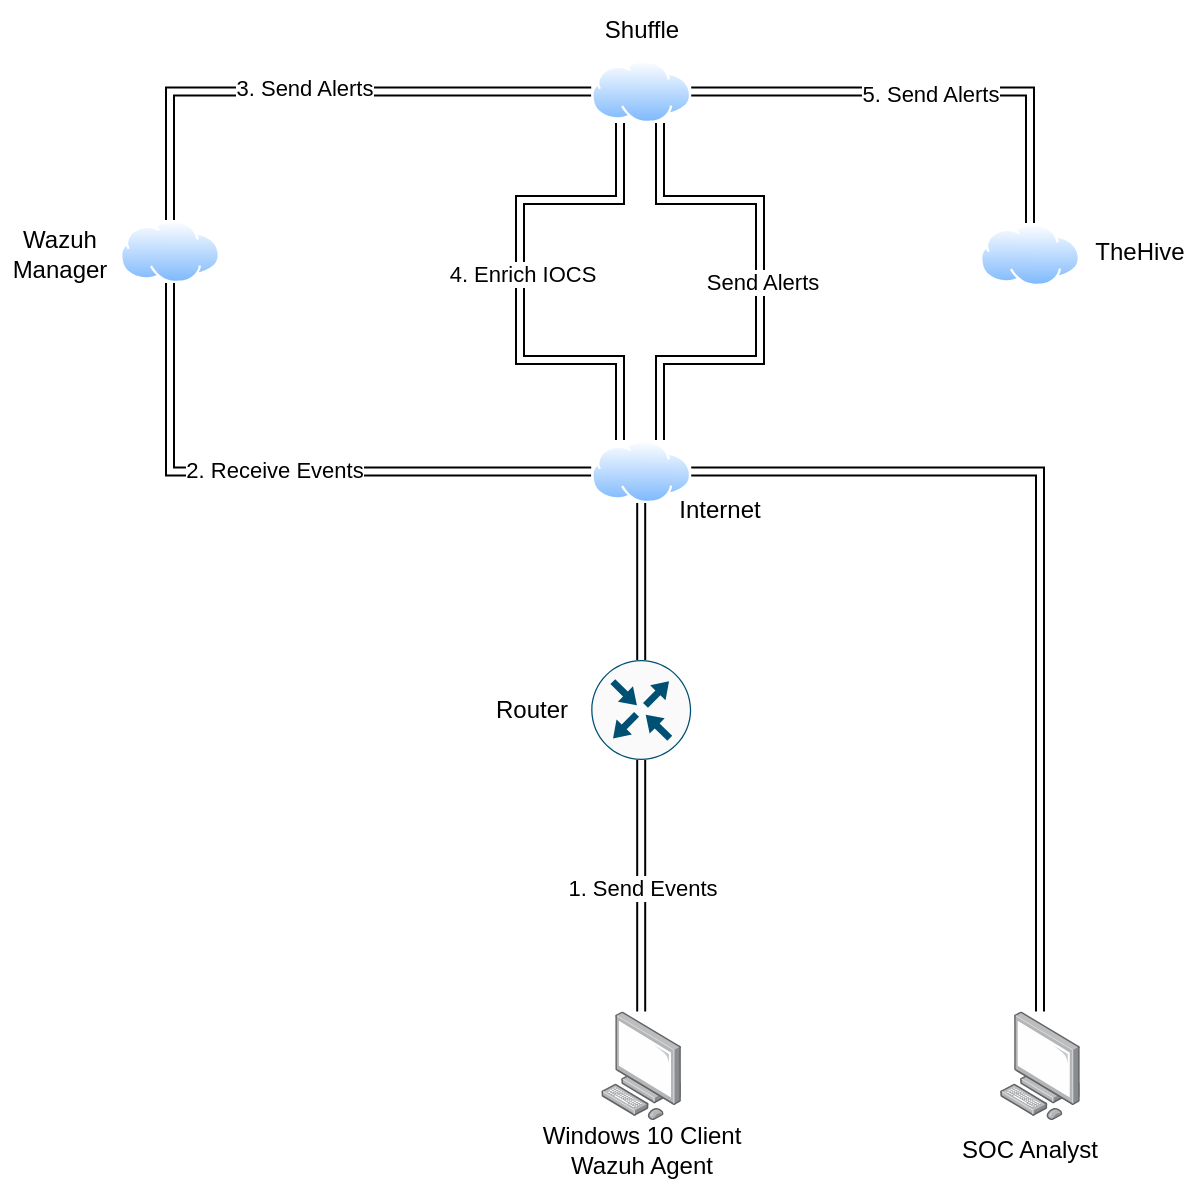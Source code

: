 <mxfile version="24.7.17">
  <diagram name="Page-1" id="D0JsHQ4YXtNWg4Yk6zB2">
    <mxGraphModel dx="836" dy="486" grid="1" gridSize="10" guides="1" tooltips="1" connect="1" arrows="1" fold="1" page="1" pageScale="1" pageWidth="850" pageHeight="1100" math="0" shadow="0">
      <root>
        <mxCell id="0" />
        <mxCell id="1" parent="0" />
        <mxCell id="vkyqPre0zpjpMaQzLrcU-8" value="" style="edgeStyle=orthogonalEdgeStyle;rounded=0;orthogonalLoop=1;jettySize=auto;html=1;entryX=0.5;entryY=1;entryDx=0;entryDy=0;shape=link;" edge="1" parent="1" source="vkyqPre0zpjpMaQzLrcU-9" target="vkyqPre0zpjpMaQzLrcU-3">
          <mxGeometry relative="1" as="geometry">
            <mxPoint x="380.6" y="308.685" as="targetPoint" />
          </mxGeometry>
        </mxCell>
        <mxCell id="vkyqPre0zpjpMaQzLrcU-1" value="" style="image;points=[];aspect=fixed;html=1;align=center;shadow=0;dashed=0;image=img/lib/allied_telesis/computer_and_terminals/Personal_Computer.svg;" vertex="1" parent="1">
          <mxGeometry x="360.6" y="515.79" width="40" height="54.21" as="geometry" />
        </mxCell>
        <mxCell id="vkyqPre0zpjpMaQzLrcU-2" value="Windows 10 Client&lt;br&gt;Wazuh Agent" style="text;strokeColor=none;align=center;fillColor=none;html=1;verticalAlign=middle;whiteSpace=wrap;rounded=0;" vertex="1" parent="1">
          <mxGeometry x="320.6" y="570" width="120" height="30" as="geometry" />
        </mxCell>
        <mxCell id="vkyqPre0zpjpMaQzLrcU-11" style="rounded=0;orthogonalLoop=1;jettySize=auto;html=1;entryX=0.5;entryY=1;entryDx=0;entryDy=0;shape=link;edgeStyle=orthogonalEdgeStyle;" edge="1" parent="1" source="vkyqPre0zpjpMaQzLrcU-3" target="vkyqPre0zpjpMaQzLrcU-4">
          <mxGeometry relative="1" as="geometry" />
        </mxCell>
        <mxCell id="vkyqPre0zpjpMaQzLrcU-19" value="2. Receive Events" style="edgeLabel;html=1;align=center;verticalAlign=middle;resizable=0;points=[];" vertex="1" connectable="0" parent="vkyqPre0zpjpMaQzLrcU-11">
          <mxGeometry x="0.039" y="-1" relative="1" as="geometry">
            <mxPoint as="offset" />
          </mxGeometry>
        </mxCell>
        <mxCell id="vkyqPre0zpjpMaQzLrcU-32" style="edgeStyle=orthogonalEdgeStyle;rounded=0;orthogonalLoop=1;jettySize=auto;html=1;shape=link;" edge="1" parent="1" source="vkyqPre0zpjpMaQzLrcU-3" target="vkyqPre0zpjpMaQzLrcU-13">
          <mxGeometry relative="1" as="geometry" />
        </mxCell>
        <mxCell id="vkyqPre0zpjpMaQzLrcU-3" value="" style="image;aspect=fixed;perimeter=ellipsePerimeter;html=1;align=center;shadow=0;dashed=0;spacingTop=3;image=img/lib/active_directory/internet_cloud.svg;" vertex="1" parent="1">
          <mxGeometry x="355.6" y="230" width="50" height="31.5" as="geometry" />
        </mxCell>
        <mxCell id="vkyqPre0zpjpMaQzLrcU-20" style="rounded=0;orthogonalLoop=1;jettySize=auto;html=1;entryX=0;entryY=0.5;entryDx=0;entryDy=0;shape=link;edgeStyle=orthogonalEdgeStyle;exitX=0.5;exitY=0;exitDx=0;exitDy=0;" edge="1" parent="1" source="vkyqPre0zpjpMaQzLrcU-4" target="vkyqPre0zpjpMaQzLrcU-5">
          <mxGeometry relative="1" as="geometry" />
        </mxCell>
        <mxCell id="vkyqPre0zpjpMaQzLrcU-21" value="3. Send Alerts" style="edgeLabel;html=1;align=center;verticalAlign=middle;resizable=0;points=[];" vertex="1" connectable="0" parent="vkyqPre0zpjpMaQzLrcU-20">
          <mxGeometry x="-0.045" y="2" relative="1" as="geometry">
            <mxPoint as="offset" />
          </mxGeometry>
        </mxCell>
        <mxCell id="vkyqPre0zpjpMaQzLrcU-4" value="" style="image;aspect=fixed;perimeter=ellipsePerimeter;html=1;align=center;shadow=0;dashed=0;spacingTop=3;image=img/lib/active_directory/internet_cloud.svg;" vertex="1" parent="1">
          <mxGeometry x="120" y="120" width="50" height="31.5" as="geometry" />
        </mxCell>
        <mxCell id="vkyqPre0zpjpMaQzLrcU-23" style="rounded=0;orthogonalLoop=1;jettySize=auto;html=1;entryX=0.5;entryY=0;entryDx=0;entryDy=0;shape=link;" edge="1" parent="1">
          <mxGeometry relative="1" as="geometry">
            <mxPoint x="370.0" y="71.5" as="sourcePoint" />
            <mxPoint x="370.0" y="230" as="targetPoint" />
            <Array as="points">
              <mxPoint x="370" y="110" />
              <mxPoint x="320" y="110" />
              <mxPoint x="320" y="190" />
              <mxPoint x="370" y="190" />
            </Array>
          </mxGeometry>
        </mxCell>
        <mxCell id="vkyqPre0zpjpMaQzLrcU-24" value="4. Enrich IOCS" style="edgeLabel;html=1;align=center;verticalAlign=middle;resizable=0;points=[];" vertex="1" connectable="0" parent="vkyqPre0zpjpMaQzLrcU-23">
          <mxGeometry x="-0.029" y="1" relative="1" as="geometry">
            <mxPoint as="offset" />
          </mxGeometry>
        </mxCell>
        <mxCell id="vkyqPre0zpjpMaQzLrcU-25" style="rounded=0;orthogonalLoop=1;jettySize=auto;html=1;entryX=0.5;entryY=0;entryDx=0;entryDy=0;shape=link;exitX=1;exitY=0.5;exitDx=0;exitDy=0;edgeStyle=orthogonalEdgeStyle;" edge="1" parent="1" source="vkyqPre0zpjpMaQzLrcU-5" target="vkyqPre0zpjpMaQzLrcU-6">
          <mxGeometry relative="1" as="geometry" />
        </mxCell>
        <mxCell id="vkyqPre0zpjpMaQzLrcU-26" value="5. Send Alerts" style="edgeLabel;html=1;align=center;verticalAlign=middle;resizable=0;points=[];" vertex="1" connectable="0" parent="vkyqPre0zpjpMaQzLrcU-25">
          <mxGeometry x="0.015" y="-1" relative="1" as="geometry">
            <mxPoint as="offset" />
          </mxGeometry>
        </mxCell>
        <mxCell id="vkyqPre0zpjpMaQzLrcU-30" style="rounded=0;orthogonalLoop=1;jettySize=auto;html=1;exitX=0.5;exitY=1;exitDx=0;exitDy=0;entryX=0.5;entryY=0;entryDx=0;entryDy=0;shape=link;" edge="1" parent="1">
          <mxGeometry relative="1" as="geometry">
            <mxPoint x="390" y="71.5" as="sourcePoint" />
            <mxPoint x="390" y="230" as="targetPoint" />
            <Array as="points">
              <mxPoint x="390" y="110" />
              <mxPoint x="440" y="110" />
              <mxPoint x="440" y="190" />
              <mxPoint x="390" y="190" />
            </Array>
          </mxGeometry>
        </mxCell>
        <mxCell id="vkyqPre0zpjpMaQzLrcU-31" value="Send Alerts" style="edgeLabel;html=1;align=center;verticalAlign=middle;resizable=0;points=[];" vertex="1" connectable="0" parent="vkyqPre0zpjpMaQzLrcU-30">
          <mxGeometry x="0.24" relative="1" as="geometry">
            <mxPoint x="1" y="-31" as="offset" />
          </mxGeometry>
        </mxCell>
        <mxCell id="vkyqPre0zpjpMaQzLrcU-5" value="" style="image;aspect=fixed;perimeter=ellipsePerimeter;html=1;align=center;shadow=0;dashed=0;spacingTop=3;image=img/lib/active_directory/internet_cloud.svg;" vertex="1" parent="1">
          <mxGeometry x="355.6" y="40" width="50" height="31.5" as="geometry" />
        </mxCell>
        <mxCell id="vkyqPre0zpjpMaQzLrcU-6" value="" style="image;aspect=fixed;perimeter=ellipsePerimeter;html=1;align=center;shadow=0;dashed=0;spacingTop=3;image=img/lib/active_directory/internet_cloud.svg;" vertex="1" parent="1">
          <mxGeometry x="550" y="121.5" width="50" height="31.5" as="geometry" />
        </mxCell>
        <mxCell id="vkyqPre0zpjpMaQzLrcU-10" value="" style="edgeStyle=orthogonalEdgeStyle;rounded=0;orthogonalLoop=1;jettySize=auto;html=1;entryX=0.5;entryY=1;entryDx=0;entryDy=0;shape=link;" edge="1" parent="1" source="vkyqPre0zpjpMaQzLrcU-1" target="vkyqPre0zpjpMaQzLrcU-9">
          <mxGeometry relative="1" as="geometry">
            <mxPoint x="381" y="516" as="sourcePoint" />
            <mxPoint x="381" y="262" as="targetPoint" />
          </mxGeometry>
        </mxCell>
        <mxCell id="vkyqPre0zpjpMaQzLrcU-16" value="1. Send Events" style="edgeLabel;html=1;align=center;verticalAlign=middle;resizable=0;points=[];" vertex="1" connectable="0" parent="vkyqPre0zpjpMaQzLrcU-10">
          <mxGeometry x="-0.018" relative="1" as="geometry">
            <mxPoint as="offset" />
          </mxGeometry>
        </mxCell>
        <mxCell id="vkyqPre0zpjpMaQzLrcU-9" value="" style="sketch=0;points=[[0.5,0,0],[1,0.5,0],[0.5,1,0],[0,0.5,0],[0.145,0.145,0],[0.856,0.145,0],[0.855,0.856,0],[0.145,0.855,0]];verticalLabelPosition=bottom;html=1;verticalAlign=top;aspect=fixed;align=center;pointerEvents=1;shape=mxgraph.cisco19.rect;prIcon=router;fillColor=#FAFAFA;strokeColor=#005073;" vertex="1" parent="1">
          <mxGeometry x="355.6" y="340" width="50" height="50" as="geometry" />
        </mxCell>
        <mxCell id="vkyqPre0zpjpMaQzLrcU-12" value="Router" style="text;strokeColor=none;align=center;fillColor=none;html=1;verticalAlign=middle;whiteSpace=wrap;rounded=0;" vertex="1" parent="1">
          <mxGeometry x="295.6" y="350" width="60" height="30" as="geometry" />
        </mxCell>
        <mxCell id="vkyqPre0zpjpMaQzLrcU-13" value="" style="image;points=[];aspect=fixed;html=1;align=center;shadow=0;dashed=0;image=img/lib/allied_telesis/computer_and_terminals/Personal_Computer.svg;" vertex="1" parent="1">
          <mxGeometry x="560" y="515.79" width="40" height="54.21" as="geometry" />
        </mxCell>
        <mxCell id="vkyqPre0zpjpMaQzLrcU-14" value="Internet" style="text;strokeColor=none;align=center;fillColor=none;html=1;verticalAlign=middle;whiteSpace=wrap;rounded=0;" vertex="1" parent="1">
          <mxGeometry x="390" y="250" width="60" height="30" as="geometry" />
        </mxCell>
        <mxCell id="vkyqPre0zpjpMaQzLrcU-15" value="Wazuh Manager" style="text;strokeColor=none;align=center;fillColor=none;html=1;verticalAlign=middle;whiteSpace=wrap;rounded=0;" vertex="1" parent="1">
          <mxGeometry x="60" y="121.5" width="60" height="30" as="geometry" />
        </mxCell>
        <mxCell id="vkyqPre0zpjpMaQzLrcU-22" value="Shuffle" style="text;strokeColor=none;align=center;fillColor=none;html=1;verticalAlign=middle;whiteSpace=wrap;rounded=0;" vertex="1" parent="1">
          <mxGeometry x="350.6" y="10" width="60" height="30" as="geometry" />
        </mxCell>
        <mxCell id="vkyqPre0zpjpMaQzLrcU-27" value="TheHive" style="text;strokeColor=none;align=center;fillColor=none;html=1;verticalAlign=middle;whiteSpace=wrap;rounded=0;" vertex="1" parent="1">
          <mxGeometry x="600" y="120.75" width="60" height="30" as="geometry" />
        </mxCell>
        <mxCell id="vkyqPre0zpjpMaQzLrcU-33" value="SOC Analyst" style="text;strokeColor=none;align=center;fillColor=none;html=1;verticalAlign=middle;whiteSpace=wrap;rounded=0;" vertex="1" parent="1">
          <mxGeometry x="515" y="570" width="120" height="30" as="geometry" />
        </mxCell>
      </root>
    </mxGraphModel>
  </diagram>
</mxfile>
